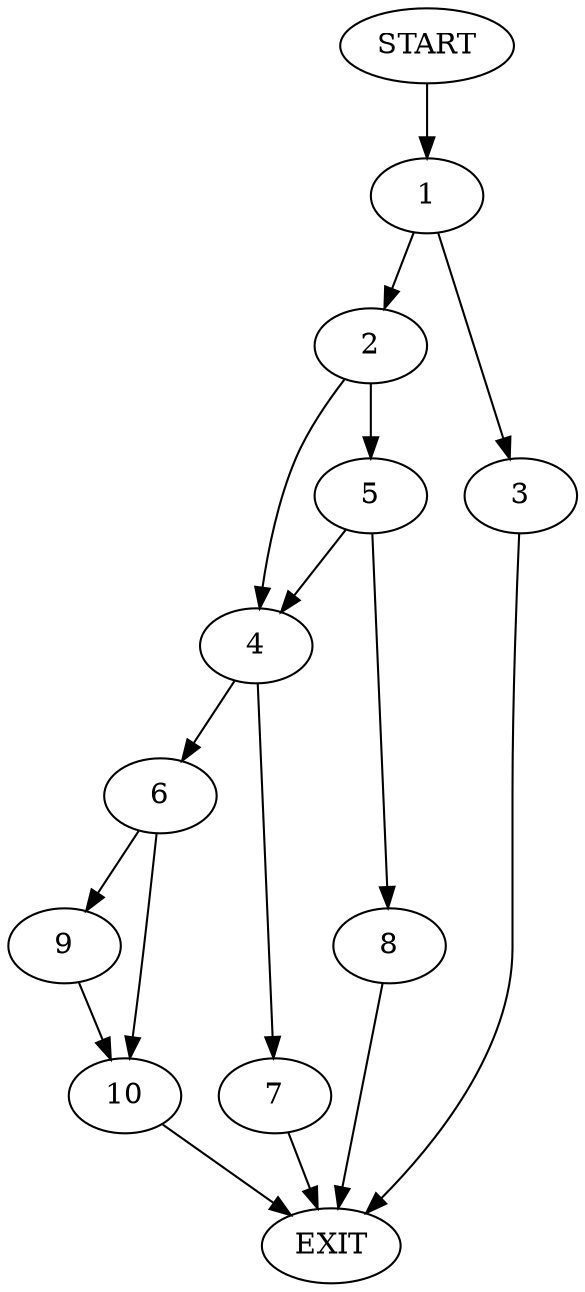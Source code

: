 digraph {
0 [label="START"]
11 [label="EXIT"]
0 -> 1
1 -> 2
1 -> 3
3 -> 11
2 -> 4
2 -> 5
4 -> 6
4 -> 7
5 -> 4
5 -> 8
8 -> 11
6 -> 9
6 -> 10
7 -> 11
9 -> 10
10 -> 11
}
